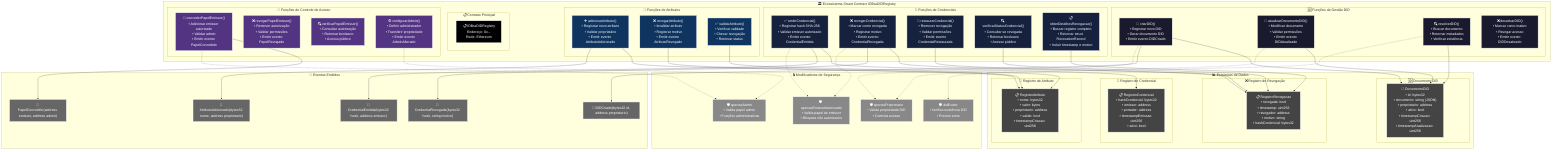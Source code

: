 flowchart TD
    subgraph "🏛️ Ecossistema Smart Contract IDBraDIDRegistry"
        subgraph "📋 Contrato Principal"
            IDR["📋 IDBraDIDRegistry<br/>Endereço: 0x...<br/>Rede: Ethereum"]
        end

        subgraph "🆔 Funções de Gestão DID"
            F1["🔧 criarDID()<br/>• Registrar novo DID<br/>• Gerar documento DID<br/>• Emitir evento DIDCriado"]
            F2["📝 atualizarDocumentoDID()<br/>• Modificar documento<br/>• Validar permissões<br/>• Emitir evento DIDAtualizado"]
            F3["🔍 resolverDID()<br/>• Buscar documento<br/>• Retornar metadados<br/>• Verificar existência"]
            F4["❌ desativarDID()<br/>• Marcar como inativo<br/>• Revogar acesso<br/>• Emitir evento DIDDesativado"]
        end

        subgraph "📜 Funções de Credenciais"
            C1["✅ emitirCredencial()<br/>• Registrar hash SHA-256<br/>• Validar emissor autorizado<br/>• Emitir evento CredentialEmitida"]
            C2["❌ revogarCredencial()<br/>• Marcar como revogada<br/>• Registrar motivo<br/>• Emitir evento CredentialRevogada"]
            C3["🔄 restaurarCredencial()<br/>• Remover revogação<br/>• Validar permissões<br/>• Emitir evento CredentialRestaurada"]
            C4["🔍 verificarStatusCredencial()<br/>• Consultar se revogada<br/>• Retornar booleano<br/>• Acesso público"]
            C5["📋 obterDetalhesRevogacao()<br/>• Buscar registro completo<br/>• Retornar struct RevocationRecord<br/>• Incluir timestamp e motivo"]
        end

        subgraph "🔑 Funções de Atributos"
            A1["➕ adicionarAtributo()<br/>• Registrar novo atributo<br/>• Validar proprietário<br/>• Emitir evento AtributoAdicionado"]
            A2["❌ revogarAtributo()<br/>• Invalidar atributo<br/>• Registrar motivo<br/>• Emitir evento AtributoRevogado"]
            A3["✅ validarAtributo()<br/>• Verificar validade<br/>• Checar revogação<br/>• Retornar status"]
        end

        subgraph "👥 Funções de Controle de Acesso"
            R1["👑 concederPapelEmissor()<br/>• Adicionar emissor autorizado<br/>• Validar admin<br/>• Emitir evento PapelConcedido"]
            R2["❌ revogarPapelEmissor()<br/>• Remover autorização<br/>• Validar permissões<br/>• Emitir evento PapelRevogado"]
            R3["🔍 verificarPapelEmissor()<br/>• Consultar autorização<br/>• Retornar booleano<br/>• Acesso público"]
            R4["⚙️ configurarAdmin()<br/>• Definir administrador<br/>• Transferir propriedade<br/>• Emitir evento AdminAlterado"]
        end
    end

    subgraph "📊 Estruturas de Dados"
        subgraph "🆔 Documento DID"
            DD["📄 DocumentoDID<br/>• id: bytes32<br/>• documento: string (JSON)<br/>• proprietario: address<br/>• ativo: bool<br/>• timestampCriacao: uint256<br/>• timestampAtualizacao: uint256"]
        end

        subgraph "📜 Registro de Credencial"
            CR["📋 RegistroCredencial<br/>• hashCredencial: bytes32<br/>• emissor: address<br/>• portador: address<br/>• timestampEmissao: uint256<br/>• ativo: bool"]
        end

        subgraph "❌ Registro de Revogação"
            RR["📋 RegistroRevogacao<br/>• revogada: bool<br/>• timestamp: uint256<br/>• revogador: address<br/>• motivo: string<br/>• hashCredencial: bytes32"]
        end

        subgraph "🔑 Registro de Atributo"
            AR["📋 RegistroAtributo<br/>• nome: bytes32<br/>• valor: bytes<br/>• proprietario: address<br/>• valido: bool<br/>• timestampCriacao: uint256"]
        end
    end

    subgraph "📡 Eventos Emitidos"
        E1["📢 DIDCriado(bytes32 id, address proprietario)"]
        E2["📢 CredentialEmitida(bytes32 hash, address emissor)"]
        E3["📢 CredentialRevogada(bytes32 hash, string motivo)"]
        E4["📢 AtributoAdicionado(bytes32 nome, address proprietario)"]
        E5["📢 PapelConcedido(address emissor, address admin)"]
    end

    subgraph "🔒 Modificadores de Segurança"
        M1["🛡️ apenasEmissorAutorizado<br/>• Valida papel de emissor<br/>• Bloqueia não autorizados"]
        M2["🛡️ apenasProprietario<br/>• Valida propriedade DID<br/>• Controla acesso"]
        M3["🛡️ apenasAdmin<br/>• Valida papel admin<br/>• Funções administrativas"]
        M4["🛡️ didExiste<br/>• Verifica existência DID<br/>• Previne erros"]
    end

    %% Conexões entre funções e estruturas
    F1 --> DD
    F2 --> DD
    F3 --> DD

    C1 --> CR
    C2 --> RR
    C3 --> RR
    C4 --> RR
    C5 --> RR

    A1 --> AR
    A2 --> AR
    A3 --> AR

    %% Conexões com eventos
    F1 --> E1
    C1 --> E2
    C2 --> E3
    A1 --> E4
    R1 --> E5

    %% Conexões com modificadores
    C1 -.-> M1
    C2 -.-> M1
    F1 -.-> M2
    F2 -.-> M2
    R1 -.-> M3
    R4 -.-> M3
    F3 -.-> M4

    classDef contractStyle fill:#000,stroke:#fff,stroke-width:3px,color:#fff
    classDef didFunctionStyle fill:#1a1a2e,stroke:#fff,stroke-width:2px,color:#fff
    classDef credentialFunctionStyle fill:#16213e,stroke:#fff,stroke-width:2px,color:#fff
    classDef attributeFunctionStyle fill:#0f3460,stroke:#fff,stroke-width:2px,color:#fff
    classDef accessFunctionStyle fill:#533483,stroke:#fff,stroke-width:2px,color:#fff
    classDef dataStyle fill:#444,stroke:#fff,stroke-width:2px,color:#fff
    classDef eventStyle fill:#666,stroke:#fff,stroke-width:2px,color:#fff
    classDef modifierStyle fill:#888,stroke:#fff,stroke-width:2px,color:#fff

    class IDR contractStyle
    class F1,F2,F3,F4 didFunctionStyle
    class C1,C2,C3,C4,C5 credentialFunctionStyle
    class A1,A2,A3 attributeFunctionStyle
    class R1,R2,R3,R4 accessFunctionStyle
    class DD,CR,RR,AR dataStyle
    class E1,E2,E3,E4,E5 eventStyle
    class M1,M2,M3,M4 modifierStyle